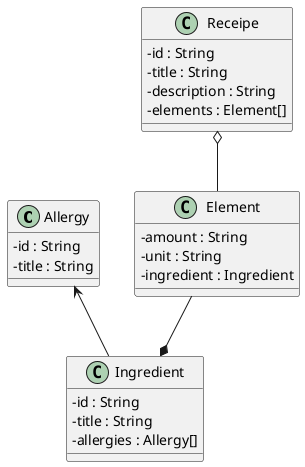 @startuml Class Diagram
skinparam classAttributeIconSize 0

/'
Class Diagram for the CleaverCooks
Version : 0.1.0
Date : 14.12.2023
'/

class Allergy{
    - id : String
    - title : String
}

class Ingredient{
    - id : String
    - title : String
    - allergies : Allergy[]
}


class Receipe{
    - id : String
    - title : String
    - description : String
    - elements : Element[]
}

class Element{
    - amount : String
    - unit : String
    - ingredient : Ingredient
}

Allergy <-- Ingredient
Receipe o-- Element
Element --* Ingredient
@enduml
